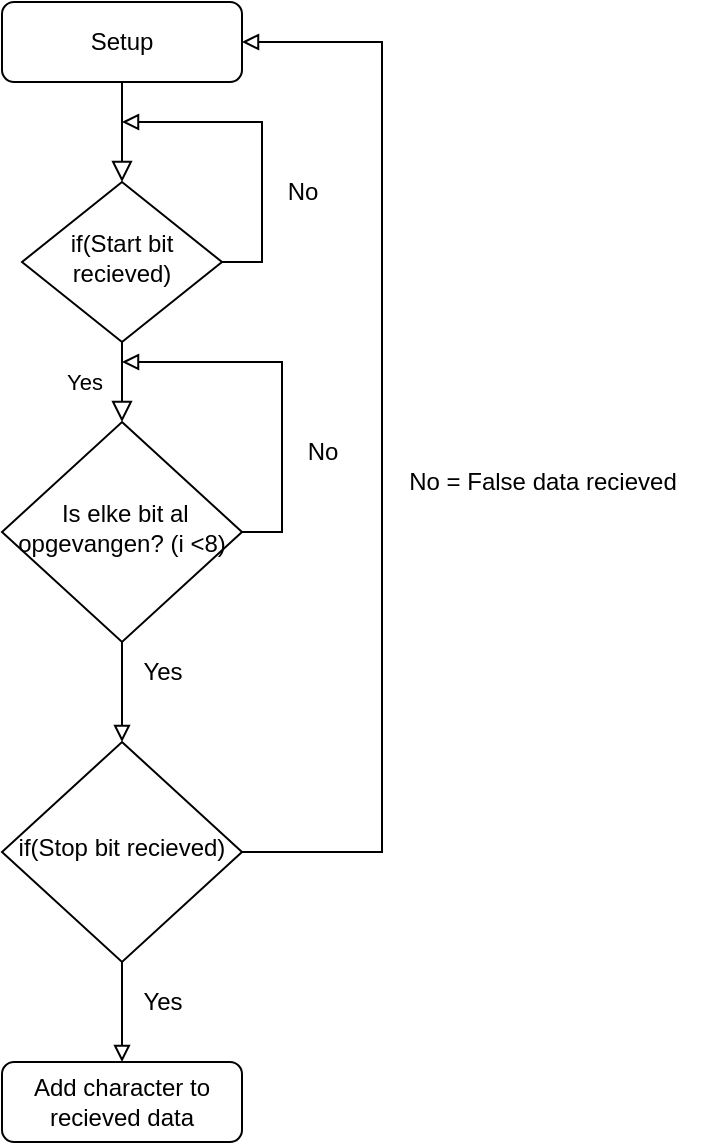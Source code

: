 <mxfile version="20.8.10" type="device"><diagram id="C5RBs43oDa-KdzZeNtuy" name="Page-1"><mxGraphModel dx="1235" dy="740" grid="1" gridSize="10" guides="1" tooltips="1" connect="1" arrows="1" fold="1" page="1" pageScale="1" pageWidth="827" pageHeight="1169" math="0" shadow="0"><root><mxCell id="WIyWlLk6GJQsqaUBKTNV-0"/><mxCell id="WIyWlLk6GJQsqaUBKTNV-1" parent="WIyWlLk6GJQsqaUBKTNV-0"/><mxCell id="WIyWlLk6GJQsqaUBKTNV-2" value="" style="rounded=0;html=1;jettySize=auto;orthogonalLoop=1;fontSize=11;endArrow=block;endFill=0;endSize=8;strokeWidth=1;shadow=0;labelBackgroundColor=none;edgeStyle=orthogonalEdgeStyle;" parent="WIyWlLk6GJQsqaUBKTNV-1" source="WIyWlLk6GJQsqaUBKTNV-3" target="WIyWlLk6GJQsqaUBKTNV-6" edge="1"><mxGeometry relative="1" as="geometry"/></mxCell><mxCell id="WIyWlLk6GJQsqaUBKTNV-3" value="Setup" style="rounded=1;whiteSpace=wrap;html=1;fontSize=12;glass=0;strokeWidth=1;shadow=0;" parent="WIyWlLk6GJQsqaUBKTNV-1" vertex="1"><mxGeometry x="160" y="80" width="120" height="40" as="geometry"/></mxCell><mxCell id="WIyWlLk6GJQsqaUBKTNV-4" value="Yes" style="rounded=0;html=1;jettySize=auto;orthogonalLoop=1;fontSize=11;endArrow=block;endFill=0;endSize=8;strokeWidth=1;shadow=0;labelBackgroundColor=none;edgeStyle=orthogonalEdgeStyle;" parent="WIyWlLk6GJQsqaUBKTNV-1" source="WIyWlLk6GJQsqaUBKTNV-6" edge="1"><mxGeometry y="-20" relative="1" as="geometry"><mxPoint as="offset"/><mxPoint x="220" y="290" as="targetPoint"/></mxGeometry></mxCell><mxCell id="Ik3pCFtnpGJrYyfuHaDh-0" style="edgeStyle=orthogonalEdgeStyle;rounded=0;orthogonalLoop=1;jettySize=auto;html=1;exitX=1;exitY=0.5;exitDx=0;exitDy=0;endArrow=block;endFill=0;" edge="1" parent="WIyWlLk6GJQsqaUBKTNV-1" source="WIyWlLk6GJQsqaUBKTNV-6"><mxGeometry relative="1" as="geometry"><mxPoint x="220" y="140" as="targetPoint"/><Array as="points"><mxPoint x="290" y="210"/><mxPoint x="290" y="140"/></Array></mxGeometry></mxCell><mxCell id="WIyWlLk6GJQsqaUBKTNV-6" value="if(Start bit recieved)" style="rhombus;whiteSpace=wrap;html=1;shadow=0;fontFamily=Helvetica;fontSize=12;align=center;strokeWidth=1;spacing=6;spacingTop=-4;" parent="WIyWlLk6GJQsqaUBKTNV-1" vertex="1"><mxGeometry x="170" y="170" width="100" height="80" as="geometry"/></mxCell><mxCell id="Ik3pCFtnpGJrYyfuHaDh-1" value="No" style="text;html=1;align=center;verticalAlign=middle;resizable=0;points=[];autosize=1;strokeColor=none;fillColor=none;" vertex="1" parent="WIyWlLk6GJQsqaUBKTNV-1"><mxGeometry x="290" y="160" width="40" height="30" as="geometry"/></mxCell><mxCell id="Ik3pCFtnpGJrYyfuHaDh-3" style="edgeStyle=orthogonalEdgeStyle;rounded=0;orthogonalLoop=1;jettySize=auto;html=1;exitX=0.5;exitY=1;exitDx=0;exitDy=0;entryX=0.5;entryY=0;entryDx=0;entryDy=0;endArrow=block;endFill=0;" edge="1" parent="WIyWlLk6GJQsqaUBKTNV-1" source="Ik3pCFtnpGJrYyfuHaDh-2" target="Ik3pCFtnpGJrYyfuHaDh-4"><mxGeometry relative="1" as="geometry"><mxPoint x="220" y="440" as="targetPoint"/></mxGeometry></mxCell><mxCell id="Ik3pCFtnpGJrYyfuHaDh-9" style="edgeStyle=orthogonalEdgeStyle;rounded=0;orthogonalLoop=1;jettySize=auto;html=1;exitX=1;exitY=0.5;exitDx=0;exitDy=0;endArrow=block;endFill=0;" edge="1" parent="WIyWlLk6GJQsqaUBKTNV-1" source="Ik3pCFtnpGJrYyfuHaDh-2"><mxGeometry relative="1" as="geometry"><mxPoint x="220" y="260" as="targetPoint"/><Array as="points"><mxPoint x="300" y="345"/><mxPoint x="300" y="260"/></Array></mxGeometry></mxCell><mxCell id="Ik3pCFtnpGJrYyfuHaDh-2" value="&amp;nbsp;Is elke bit al opgevangen? (i &amp;lt;8)" style="rhombus;whiteSpace=wrap;html=1;shadow=0;fontFamily=Helvetica;fontSize=12;align=center;strokeWidth=1;spacing=6;spacingTop=-4;" vertex="1" parent="WIyWlLk6GJQsqaUBKTNV-1"><mxGeometry x="160" y="290" width="120" height="110" as="geometry"/></mxCell><mxCell id="Ik3pCFtnpGJrYyfuHaDh-7" style="edgeStyle=orthogonalEdgeStyle;rounded=0;orthogonalLoop=1;jettySize=auto;html=1;exitX=0.5;exitY=1;exitDx=0;exitDy=0;entryX=0.5;entryY=0;entryDx=0;entryDy=0;endArrow=block;endFill=0;" edge="1" parent="WIyWlLk6GJQsqaUBKTNV-1" source="Ik3pCFtnpGJrYyfuHaDh-4" target="Ik3pCFtnpGJrYyfuHaDh-6"><mxGeometry relative="1" as="geometry"/></mxCell><mxCell id="Ik3pCFtnpGJrYyfuHaDh-11" style="edgeStyle=orthogonalEdgeStyle;rounded=0;orthogonalLoop=1;jettySize=auto;html=1;exitX=1;exitY=0.5;exitDx=0;exitDy=0;endArrow=block;endFill=0;entryX=1;entryY=0.5;entryDx=0;entryDy=0;" edge="1" parent="WIyWlLk6GJQsqaUBKTNV-1" source="Ik3pCFtnpGJrYyfuHaDh-4" target="WIyWlLk6GJQsqaUBKTNV-3"><mxGeometry relative="1" as="geometry"><mxPoint x="350" y="505" as="targetPoint"/><Array as="points"><mxPoint x="350" y="505"/><mxPoint x="350" y="100"/></Array></mxGeometry></mxCell><mxCell id="Ik3pCFtnpGJrYyfuHaDh-4" value="if(Stop bit recieved)" style="rhombus;whiteSpace=wrap;html=1;shadow=0;fontFamily=Helvetica;fontSize=12;align=center;strokeWidth=1;spacing=6;spacingTop=-4;" vertex="1" parent="WIyWlLk6GJQsqaUBKTNV-1"><mxGeometry x="160" y="450" width="120" height="110" as="geometry"/></mxCell><mxCell id="Ik3pCFtnpGJrYyfuHaDh-5" value="Yes" style="text;html=1;align=center;verticalAlign=middle;resizable=0;points=[];autosize=1;strokeColor=none;fillColor=none;" vertex="1" parent="WIyWlLk6GJQsqaUBKTNV-1"><mxGeometry x="220" y="400" width="40" height="30" as="geometry"/></mxCell><mxCell id="Ik3pCFtnpGJrYyfuHaDh-6" value="Add character to recieved data" style="rounded=1;whiteSpace=wrap;html=1;fontSize=12;glass=0;strokeWidth=1;shadow=0;" vertex="1" parent="WIyWlLk6GJQsqaUBKTNV-1"><mxGeometry x="160" y="610" width="120" height="40" as="geometry"/></mxCell><mxCell id="Ik3pCFtnpGJrYyfuHaDh-8" value="Yes" style="text;html=1;align=center;verticalAlign=middle;resizable=0;points=[];autosize=1;strokeColor=none;fillColor=none;" vertex="1" parent="WIyWlLk6GJQsqaUBKTNV-1"><mxGeometry x="220" y="565" width="40" height="30" as="geometry"/></mxCell><mxCell id="Ik3pCFtnpGJrYyfuHaDh-10" value="No" style="text;html=1;align=center;verticalAlign=middle;resizable=0;points=[];autosize=1;strokeColor=none;fillColor=none;" vertex="1" parent="WIyWlLk6GJQsqaUBKTNV-1"><mxGeometry x="300" y="290" width="40" height="30" as="geometry"/></mxCell><mxCell id="Ik3pCFtnpGJrYyfuHaDh-12" value="No = False data recieved" style="text;html=1;align=center;verticalAlign=middle;resizable=0;points=[];autosize=1;strokeColor=none;fillColor=none;" vertex="1" parent="WIyWlLk6GJQsqaUBKTNV-1"><mxGeometry x="350" y="305" width="160" height="30" as="geometry"/></mxCell></root></mxGraphModel></diagram></mxfile>
